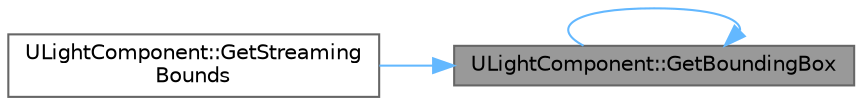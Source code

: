 digraph "ULightComponent::GetBoundingBox"
{
 // INTERACTIVE_SVG=YES
 // LATEX_PDF_SIZE
  bgcolor="transparent";
  edge [fontname=Helvetica,fontsize=10,labelfontname=Helvetica,labelfontsize=10];
  node [fontname=Helvetica,fontsize=10,shape=box,height=0.2,width=0.4];
  rankdir="RL";
  Node1 [id="Node000001",label="ULightComponent::GetBoundingBox",height=0.2,width=0.4,color="gray40", fillcolor="grey60", style="filled", fontcolor="black",tooltip="Return the world-space bounding box of the light's influence."];
  Node1 -> Node1 [id="edge1_Node000001_Node000001",dir="back",color="steelblue1",style="solid",tooltip=" "];
  Node1 -> Node2 [id="edge2_Node000001_Node000002",dir="back",color="steelblue1",style="solid",tooltip=" "];
  Node2 [id="Node000002",label="ULightComponent::GetStreaming\lBounds",height=0.2,width=0.4,color="grey40", fillcolor="white", style="filled",URL="$da/d7f/classULightComponent.html#aa7d709b12da7aaa07e1190c9c69d89e5",tooltip=" "];
}
